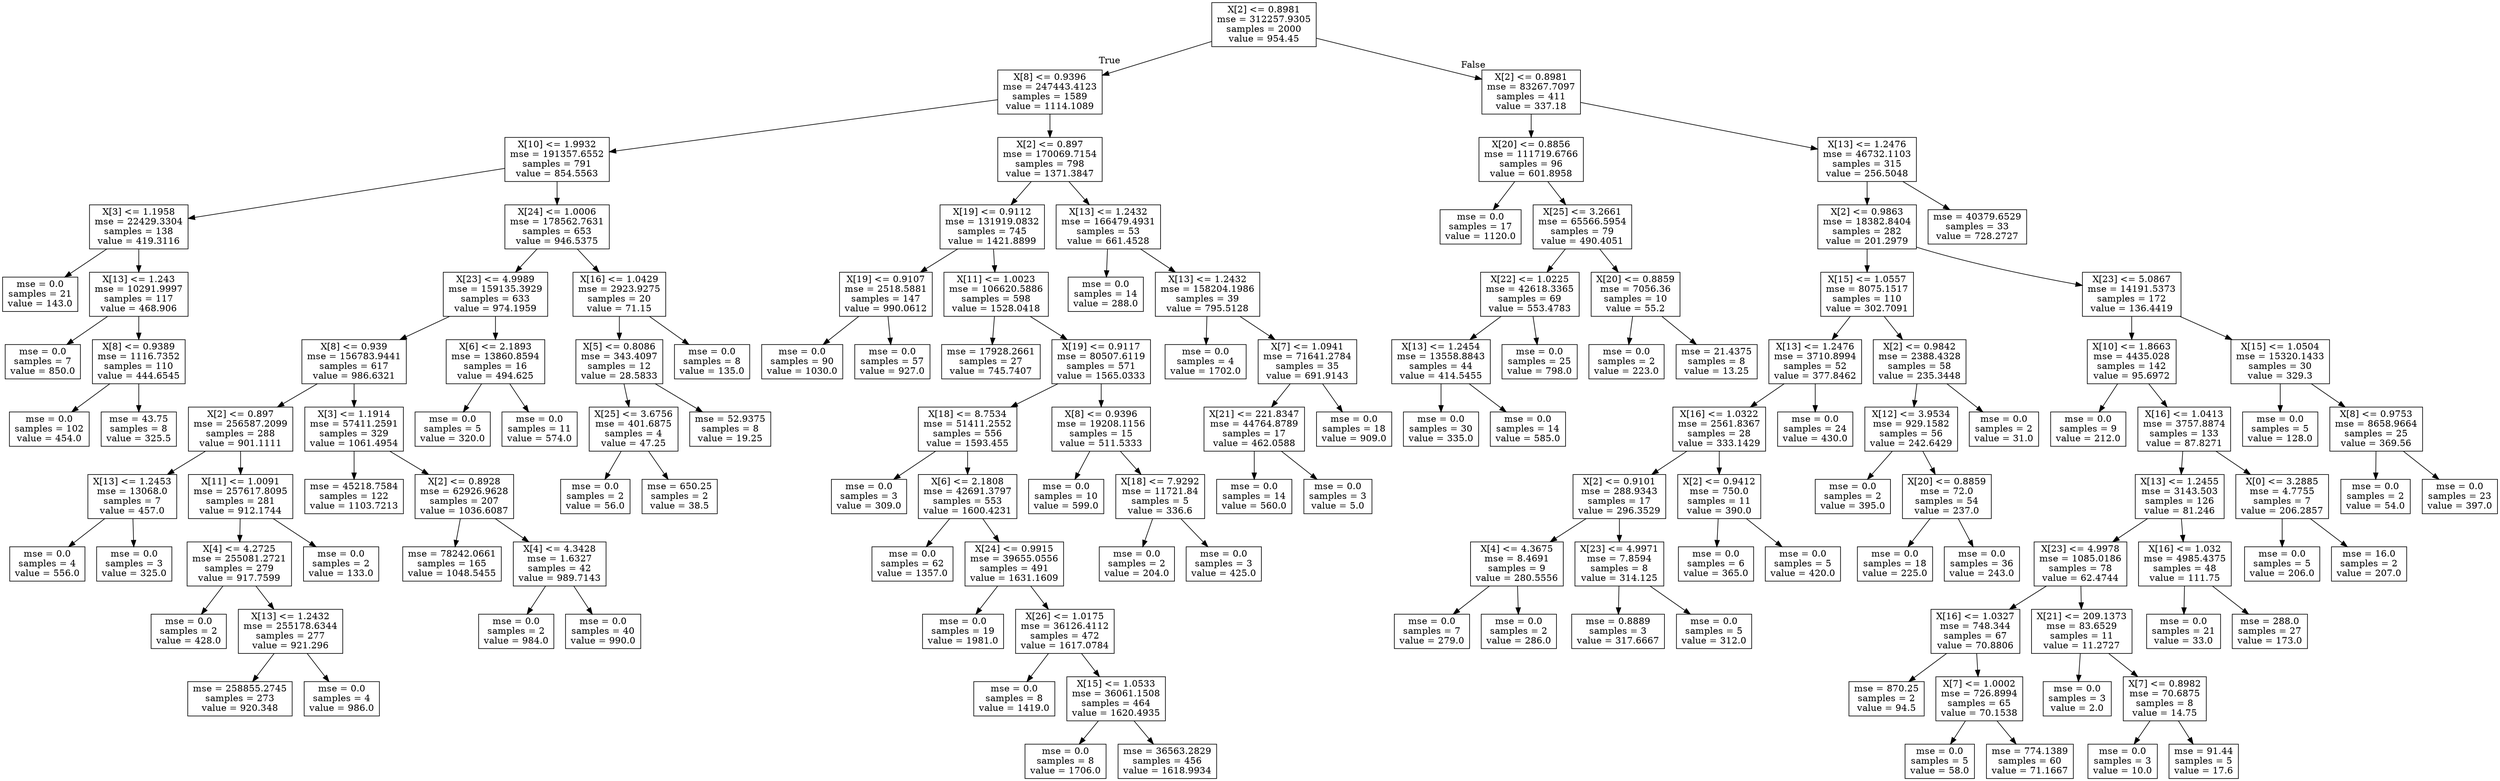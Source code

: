 digraph Tree {
node [shape=box] ;
0 [label="X[2] <= 0.8981\nmse = 312257.9305\nsamples = 2000\nvalue = 954.45"] ;
1 [label="X[8] <= 0.9396\nmse = 247443.4123\nsamples = 1589\nvalue = 1114.1089"] ;
0 -> 1 [labeldistance=2.5, labelangle=45, headlabel="True"] ;
2 [label="X[10] <= 1.9932\nmse = 191357.6552\nsamples = 791\nvalue = 854.5563"] ;
1 -> 2 ;
3 [label="X[3] <= 1.1958\nmse = 22429.3304\nsamples = 138\nvalue = 419.3116"] ;
2 -> 3 ;
4 [label="mse = 0.0\nsamples = 21\nvalue = 143.0"] ;
3 -> 4 ;
5 [label="X[13] <= 1.243\nmse = 10291.9997\nsamples = 117\nvalue = 468.906"] ;
3 -> 5 ;
6 [label="mse = 0.0\nsamples = 7\nvalue = 850.0"] ;
5 -> 6 ;
7 [label="X[8] <= 0.9389\nmse = 1116.7352\nsamples = 110\nvalue = 444.6545"] ;
5 -> 7 ;
8 [label="mse = 0.0\nsamples = 102\nvalue = 454.0"] ;
7 -> 8 ;
9 [label="mse = 43.75\nsamples = 8\nvalue = 325.5"] ;
7 -> 9 ;
10 [label="X[24] <= 1.0006\nmse = 178562.7631\nsamples = 653\nvalue = 946.5375"] ;
2 -> 10 ;
11 [label="X[23] <= 4.9989\nmse = 159135.3929\nsamples = 633\nvalue = 974.1959"] ;
10 -> 11 ;
12 [label="X[8] <= 0.939\nmse = 156783.9441\nsamples = 617\nvalue = 986.6321"] ;
11 -> 12 ;
13 [label="X[2] <= 0.897\nmse = 256587.2099\nsamples = 288\nvalue = 901.1111"] ;
12 -> 13 ;
14 [label="X[13] <= 1.2453\nmse = 13068.0\nsamples = 7\nvalue = 457.0"] ;
13 -> 14 ;
15 [label="mse = 0.0\nsamples = 4\nvalue = 556.0"] ;
14 -> 15 ;
16 [label="mse = 0.0\nsamples = 3\nvalue = 325.0"] ;
14 -> 16 ;
17 [label="X[11] <= 1.0091\nmse = 257617.8095\nsamples = 281\nvalue = 912.1744"] ;
13 -> 17 ;
18 [label="X[4] <= 4.2725\nmse = 255081.2721\nsamples = 279\nvalue = 917.7599"] ;
17 -> 18 ;
19 [label="mse = 0.0\nsamples = 2\nvalue = 428.0"] ;
18 -> 19 ;
20 [label="X[13] <= 1.2432\nmse = 255178.6344\nsamples = 277\nvalue = 921.296"] ;
18 -> 20 ;
21 [label="mse = 258855.2745\nsamples = 273\nvalue = 920.348"] ;
20 -> 21 ;
22 [label="mse = 0.0\nsamples = 4\nvalue = 986.0"] ;
20 -> 22 ;
23 [label="mse = 0.0\nsamples = 2\nvalue = 133.0"] ;
17 -> 23 ;
24 [label="X[3] <= 1.1914\nmse = 57411.2591\nsamples = 329\nvalue = 1061.4954"] ;
12 -> 24 ;
25 [label="mse = 45218.7584\nsamples = 122\nvalue = 1103.7213"] ;
24 -> 25 ;
26 [label="X[2] <= 0.8928\nmse = 62926.9628\nsamples = 207\nvalue = 1036.6087"] ;
24 -> 26 ;
27 [label="mse = 78242.0661\nsamples = 165\nvalue = 1048.5455"] ;
26 -> 27 ;
28 [label="X[4] <= 4.3428\nmse = 1.6327\nsamples = 42\nvalue = 989.7143"] ;
26 -> 28 ;
29 [label="mse = 0.0\nsamples = 2\nvalue = 984.0"] ;
28 -> 29 ;
30 [label="mse = 0.0\nsamples = 40\nvalue = 990.0"] ;
28 -> 30 ;
31 [label="X[6] <= 2.1893\nmse = 13860.8594\nsamples = 16\nvalue = 494.625"] ;
11 -> 31 ;
32 [label="mse = 0.0\nsamples = 5\nvalue = 320.0"] ;
31 -> 32 ;
33 [label="mse = 0.0\nsamples = 11\nvalue = 574.0"] ;
31 -> 33 ;
34 [label="X[16] <= 1.0429\nmse = 2923.9275\nsamples = 20\nvalue = 71.15"] ;
10 -> 34 ;
35 [label="X[5] <= 0.8086\nmse = 343.4097\nsamples = 12\nvalue = 28.5833"] ;
34 -> 35 ;
36 [label="X[25] <= 3.6756\nmse = 401.6875\nsamples = 4\nvalue = 47.25"] ;
35 -> 36 ;
37 [label="mse = 0.0\nsamples = 2\nvalue = 56.0"] ;
36 -> 37 ;
38 [label="mse = 650.25\nsamples = 2\nvalue = 38.5"] ;
36 -> 38 ;
39 [label="mse = 52.9375\nsamples = 8\nvalue = 19.25"] ;
35 -> 39 ;
40 [label="mse = 0.0\nsamples = 8\nvalue = 135.0"] ;
34 -> 40 ;
41 [label="X[2] <= 0.897\nmse = 170069.7154\nsamples = 798\nvalue = 1371.3847"] ;
1 -> 41 ;
42 [label="X[19] <= 0.9112\nmse = 131919.0832\nsamples = 745\nvalue = 1421.8899"] ;
41 -> 42 ;
43 [label="X[19] <= 0.9107\nmse = 2518.5881\nsamples = 147\nvalue = 990.0612"] ;
42 -> 43 ;
44 [label="mse = 0.0\nsamples = 90\nvalue = 1030.0"] ;
43 -> 44 ;
45 [label="mse = 0.0\nsamples = 57\nvalue = 927.0"] ;
43 -> 45 ;
46 [label="X[11] <= 1.0023\nmse = 106620.5886\nsamples = 598\nvalue = 1528.0418"] ;
42 -> 46 ;
47 [label="mse = 17928.2661\nsamples = 27\nvalue = 745.7407"] ;
46 -> 47 ;
48 [label="X[19] <= 0.9117\nmse = 80507.6119\nsamples = 571\nvalue = 1565.0333"] ;
46 -> 48 ;
49 [label="X[18] <= 8.7534\nmse = 51411.2552\nsamples = 556\nvalue = 1593.455"] ;
48 -> 49 ;
50 [label="mse = 0.0\nsamples = 3\nvalue = 309.0"] ;
49 -> 50 ;
51 [label="X[6] <= 2.1808\nmse = 42691.3797\nsamples = 553\nvalue = 1600.4231"] ;
49 -> 51 ;
52 [label="mse = 0.0\nsamples = 62\nvalue = 1357.0"] ;
51 -> 52 ;
53 [label="X[24] <= 0.9915\nmse = 39655.0556\nsamples = 491\nvalue = 1631.1609"] ;
51 -> 53 ;
54 [label="mse = 0.0\nsamples = 19\nvalue = 1981.0"] ;
53 -> 54 ;
55 [label="X[26] <= 1.0175\nmse = 36126.4112\nsamples = 472\nvalue = 1617.0784"] ;
53 -> 55 ;
56 [label="mse = 0.0\nsamples = 8\nvalue = 1419.0"] ;
55 -> 56 ;
57 [label="X[15] <= 1.0533\nmse = 36061.1508\nsamples = 464\nvalue = 1620.4935"] ;
55 -> 57 ;
58 [label="mse = 0.0\nsamples = 8\nvalue = 1706.0"] ;
57 -> 58 ;
59 [label="mse = 36563.2829\nsamples = 456\nvalue = 1618.9934"] ;
57 -> 59 ;
60 [label="X[8] <= 0.9396\nmse = 19208.1156\nsamples = 15\nvalue = 511.5333"] ;
48 -> 60 ;
61 [label="mse = 0.0\nsamples = 10\nvalue = 599.0"] ;
60 -> 61 ;
62 [label="X[18] <= 7.9292\nmse = 11721.84\nsamples = 5\nvalue = 336.6"] ;
60 -> 62 ;
63 [label="mse = 0.0\nsamples = 2\nvalue = 204.0"] ;
62 -> 63 ;
64 [label="mse = 0.0\nsamples = 3\nvalue = 425.0"] ;
62 -> 64 ;
65 [label="X[13] <= 1.2432\nmse = 166479.4931\nsamples = 53\nvalue = 661.4528"] ;
41 -> 65 ;
66 [label="mse = 0.0\nsamples = 14\nvalue = 288.0"] ;
65 -> 66 ;
67 [label="X[13] <= 1.2432\nmse = 158204.1986\nsamples = 39\nvalue = 795.5128"] ;
65 -> 67 ;
68 [label="mse = 0.0\nsamples = 4\nvalue = 1702.0"] ;
67 -> 68 ;
69 [label="X[7] <= 1.0941\nmse = 71641.2784\nsamples = 35\nvalue = 691.9143"] ;
67 -> 69 ;
70 [label="X[21] <= 221.8347\nmse = 44764.8789\nsamples = 17\nvalue = 462.0588"] ;
69 -> 70 ;
71 [label="mse = 0.0\nsamples = 14\nvalue = 560.0"] ;
70 -> 71 ;
72 [label="mse = 0.0\nsamples = 3\nvalue = 5.0"] ;
70 -> 72 ;
73 [label="mse = 0.0\nsamples = 18\nvalue = 909.0"] ;
69 -> 73 ;
74 [label="X[2] <= 0.8981\nmse = 83267.7097\nsamples = 411\nvalue = 337.18"] ;
0 -> 74 [labeldistance=2.5, labelangle=-45, headlabel="False"] ;
75 [label="X[20] <= 0.8856\nmse = 111719.6766\nsamples = 96\nvalue = 601.8958"] ;
74 -> 75 ;
76 [label="mse = 0.0\nsamples = 17\nvalue = 1120.0"] ;
75 -> 76 ;
77 [label="X[25] <= 3.2661\nmse = 65566.5954\nsamples = 79\nvalue = 490.4051"] ;
75 -> 77 ;
78 [label="X[22] <= 1.0225\nmse = 42618.3365\nsamples = 69\nvalue = 553.4783"] ;
77 -> 78 ;
79 [label="X[13] <= 1.2454\nmse = 13558.8843\nsamples = 44\nvalue = 414.5455"] ;
78 -> 79 ;
80 [label="mse = 0.0\nsamples = 30\nvalue = 335.0"] ;
79 -> 80 ;
81 [label="mse = 0.0\nsamples = 14\nvalue = 585.0"] ;
79 -> 81 ;
82 [label="mse = 0.0\nsamples = 25\nvalue = 798.0"] ;
78 -> 82 ;
83 [label="X[20] <= 0.8859\nmse = 7056.36\nsamples = 10\nvalue = 55.2"] ;
77 -> 83 ;
84 [label="mse = 0.0\nsamples = 2\nvalue = 223.0"] ;
83 -> 84 ;
85 [label="mse = 21.4375\nsamples = 8\nvalue = 13.25"] ;
83 -> 85 ;
86 [label="X[13] <= 1.2476\nmse = 46732.1103\nsamples = 315\nvalue = 256.5048"] ;
74 -> 86 ;
87 [label="X[2] <= 0.9863\nmse = 18382.8404\nsamples = 282\nvalue = 201.2979"] ;
86 -> 87 ;
88 [label="X[15] <= 1.0557\nmse = 8075.1517\nsamples = 110\nvalue = 302.7091"] ;
87 -> 88 ;
89 [label="X[13] <= 1.2476\nmse = 3710.8994\nsamples = 52\nvalue = 377.8462"] ;
88 -> 89 ;
90 [label="X[16] <= 1.0322\nmse = 2561.8367\nsamples = 28\nvalue = 333.1429"] ;
89 -> 90 ;
91 [label="X[2] <= 0.9101\nmse = 288.9343\nsamples = 17\nvalue = 296.3529"] ;
90 -> 91 ;
92 [label="X[4] <= 4.3675\nmse = 8.4691\nsamples = 9\nvalue = 280.5556"] ;
91 -> 92 ;
93 [label="mse = 0.0\nsamples = 7\nvalue = 279.0"] ;
92 -> 93 ;
94 [label="mse = 0.0\nsamples = 2\nvalue = 286.0"] ;
92 -> 94 ;
95 [label="X[23] <= 4.9971\nmse = 7.8594\nsamples = 8\nvalue = 314.125"] ;
91 -> 95 ;
96 [label="mse = 0.8889\nsamples = 3\nvalue = 317.6667"] ;
95 -> 96 ;
97 [label="mse = 0.0\nsamples = 5\nvalue = 312.0"] ;
95 -> 97 ;
98 [label="X[2] <= 0.9412\nmse = 750.0\nsamples = 11\nvalue = 390.0"] ;
90 -> 98 ;
99 [label="mse = 0.0\nsamples = 6\nvalue = 365.0"] ;
98 -> 99 ;
100 [label="mse = 0.0\nsamples = 5\nvalue = 420.0"] ;
98 -> 100 ;
101 [label="mse = 0.0\nsamples = 24\nvalue = 430.0"] ;
89 -> 101 ;
102 [label="X[2] <= 0.9842\nmse = 2388.4328\nsamples = 58\nvalue = 235.3448"] ;
88 -> 102 ;
103 [label="X[12] <= 3.9534\nmse = 929.1582\nsamples = 56\nvalue = 242.6429"] ;
102 -> 103 ;
104 [label="mse = 0.0\nsamples = 2\nvalue = 395.0"] ;
103 -> 104 ;
105 [label="X[20] <= 0.8859\nmse = 72.0\nsamples = 54\nvalue = 237.0"] ;
103 -> 105 ;
106 [label="mse = 0.0\nsamples = 18\nvalue = 225.0"] ;
105 -> 106 ;
107 [label="mse = 0.0\nsamples = 36\nvalue = 243.0"] ;
105 -> 107 ;
108 [label="mse = 0.0\nsamples = 2\nvalue = 31.0"] ;
102 -> 108 ;
109 [label="X[23] <= 5.0867\nmse = 14191.5373\nsamples = 172\nvalue = 136.4419"] ;
87 -> 109 ;
110 [label="X[10] <= 1.8663\nmse = 4435.028\nsamples = 142\nvalue = 95.6972"] ;
109 -> 110 ;
111 [label="mse = 0.0\nsamples = 9\nvalue = 212.0"] ;
110 -> 111 ;
112 [label="X[16] <= 1.0413\nmse = 3757.8874\nsamples = 133\nvalue = 87.8271"] ;
110 -> 112 ;
113 [label="X[13] <= 1.2455\nmse = 3143.503\nsamples = 126\nvalue = 81.246"] ;
112 -> 113 ;
114 [label="X[23] <= 4.9978\nmse = 1085.0186\nsamples = 78\nvalue = 62.4744"] ;
113 -> 114 ;
115 [label="X[16] <= 1.0327\nmse = 748.344\nsamples = 67\nvalue = 70.8806"] ;
114 -> 115 ;
116 [label="mse = 870.25\nsamples = 2\nvalue = 94.5"] ;
115 -> 116 ;
117 [label="X[7] <= 1.0002\nmse = 726.8994\nsamples = 65\nvalue = 70.1538"] ;
115 -> 117 ;
118 [label="mse = 0.0\nsamples = 5\nvalue = 58.0"] ;
117 -> 118 ;
119 [label="mse = 774.1389\nsamples = 60\nvalue = 71.1667"] ;
117 -> 119 ;
120 [label="X[21] <= 209.1373\nmse = 83.6529\nsamples = 11\nvalue = 11.2727"] ;
114 -> 120 ;
121 [label="mse = 0.0\nsamples = 3\nvalue = 2.0"] ;
120 -> 121 ;
122 [label="X[7] <= 0.8982\nmse = 70.6875\nsamples = 8\nvalue = 14.75"] ;
120 -> 122 ;
123 [label="mse = 0.0\nsamples = 3\nvalue = 10.0"] ;
122 -> 123 ;
124 [label="mse = 91.44\nsamples = 5\nvalue = 17.6"] ;
122 -> 124 ;
125 [label="X[16] <= 1.032\nmse = 4985.4375\nsamples = 48\nvalue = 111.75"] ;
113 -> 125 ;
126 [label="mse = 0.0\nsamples = 21\nvalue = 33.0"] ;
125 -> 126 ;
127 [label="mse = 288.0\nsamples = 27\nvalue = 173.0"] ;
125 -> 127 ;
128 [label="X[0] <= 3.2885\nmse = 4.7755\nsamples = 7\nvalue = 206.2857"] ;
112 -> 128 ;
129 [label="mse = 0.0\nsamples = 5\nvalue = 206.0"] ;
128 -> 129 ;
130 [label="mse = 16.0\nsamples = 2\nvalue = 207.0"] ;
128 -> 130 ;
131 [label="X[15] <= 1.0504\nmse = 15320.1433\nsamples = 30\nvalue = 329.3"] ;
109 -> 131 ;
132 [label="mse = 0.0\nsamples = 5\nvalue = 128.0"] ;
131 -> 132 ;
133 [label="X[8] <= 0.9753\nmse = 8658.9664\nsamples = 25\nvalue = 369.56"] ;
131 -> 133 ;
134 [label="mse = 0.0\nsamples = 2\nvalue = 54.0"] ;
133 -> 134 ;
135 [label="mse = 0.0\nsamples = 23\nvalue = 397.0"] ;
133 -> 135 ;
136 [label="mse = 40379.6529\nsamples = 33\nvalue = 728.2727"] ;
86 -> 136 ;
}